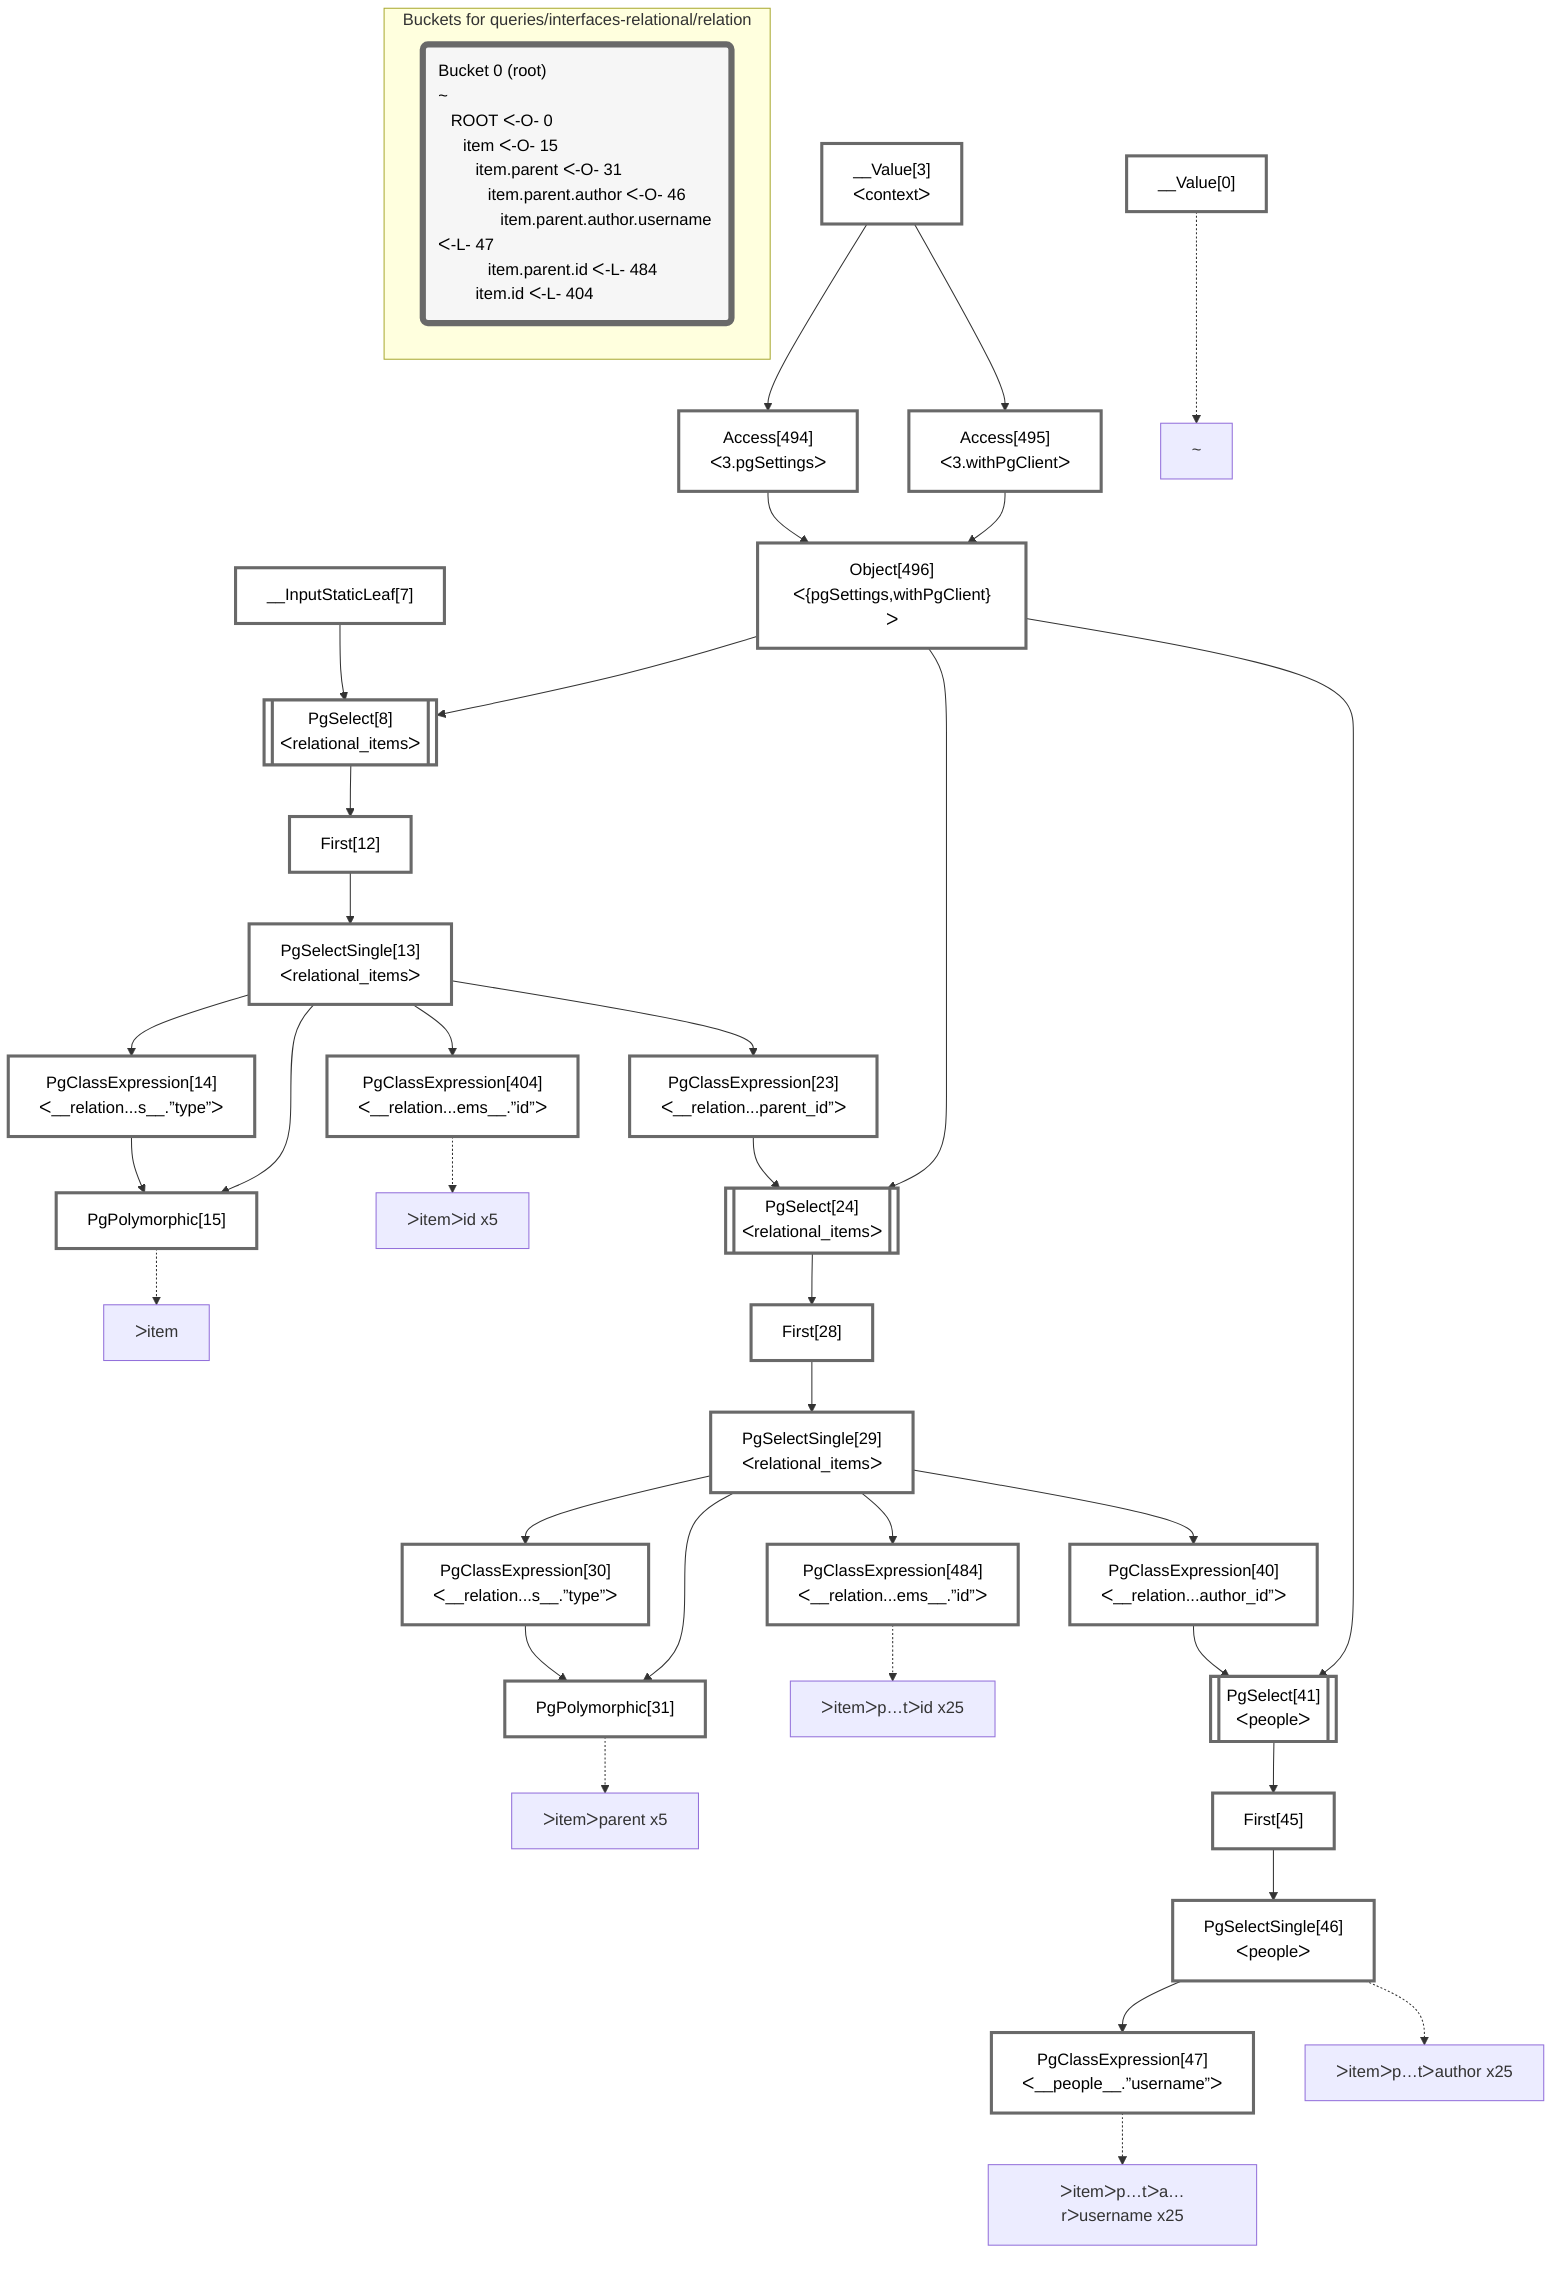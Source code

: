graph TD
    classDef path fill:#eee,stroke:#000,color:#000
    classDef plan fill:#fff,stroke-width:3px,color:#000
    classDef itemplan fill:#fff,stroke-width:6px,color:#000
    classDef sideeffectplan fill:#f00,stroke-width:6px,color:#000
    classDef bucket fill:#f6f6f6,color:#000,stroke-width:6px,text-align:left


    %% define plans
    __Value0["__Value[0]"]:::plan
    __Value3["__Value[3]<br />ᐸcontextᐳ"]:::plan
    __InputStaticLeaf7["__InputStaticLeaf[7]"]:::plan
    Access494["Access[494]<br />ᐸ3.pgSettingsᐳ"]:::plan
    Access495["Access[495]<br />ᐸ3.withPgClientᐳ"]:::plan
    Object496["Object[496]<br />ᐸ{pgSettings,withPgClient}ᐳ"]:::plan
    PgSelect8[["PgSelect[8]<br />ᐸrelational_itemsᐳ"]]:::plan
    First12["First[12]"]:::plan
    PgSelectSingle13["PgSelectSingle[13]<br />ᐸrelational_itemsᐳ"]:::plan
    PgClassExpression14["PgClassExpression[14]<br />ᐸ__relation...s__.”type”ᐳ"]:::plan
    PgPolymorphic15["PgPolymorphic[15]"]:::plan
    PgClassExpression404["PgClassExpression[404]<br />ᐸ__relation...ems__.”id”ᐳ"]:::plan
    PgClassExpression23["PgClassExpression[23]<br />ᐸ__relation...parent_id”ᐳ"]:::plan
    PgSelect24[["PgSelect[24]<br />ᐸrelational_itemsᐳ"]]:::plan
    First28["First[28]"]:::plan
    PgSelectSingle29["PgSelectSingle[29]<br />ᐸrelational_itemsᐳ"]:::plan
    PgClassExpression30["PgClassExpression[30]<br />ᐸ__relation...s__.”type”ᐳ"]:::plan
    PgPolymorphic31["PgPolymorphic[31]"]:::plan
    PgClassExpression484["PgClassExpression[484]<br />ᐸ__relation...ems__.”id”ᐳ"]:::plan
    PgClassExpression40["PgClassExpression[40]<br />ᐸ__relation...author_id”ᐳ"]:::plan
    PgSelect41[["PgSelect[41]<br />ᐸpeopleᐳ"]]:::plan
    First45["First[45]"]:::plan
    PgSelectSingle46["PgSelectSingle[46]<br />ᐸpeopleᐳ"]:::plan
    PgClassExpression47["PgClassExpression[47]<br />ᐸ__people__.”username”ᐳ"]:::plan

    %% plan dependencies
    __Value3 --> Access494
    __Value3 --> Access495
    Access494 & Access495 --> Object496
    Object496 & __InputStaticLeaf7 --> PgSelect8
    PgSelect8 --> First12
    First12 --> PgSelectSingle13
    PgSelectSingle13 --> PgClassExpression14
    PgSelectSingle13 & PgClassExpression14 --> PgPolymorphic15
    PgSelectSingle13 --> PgClassExpression404
    PgSelectSingle13 --> PgClassExpression23
    Object496 & PgClassExpression23 --> PgSelect24
    PgSelect24 --> First28
    First28 --> PgSelectSingle29
    PgSelectSingle29 --> PgClassExpression30
    PgSelectSingle29 & PgClassExpression30 --> PgPolymorphic31
    PgSelectSingle29 --> PgClassExpression484
    PgSelectSingle29 --> PgClassExpression40
    Object496 & PgClassExpression40 --> PgSelect41
    PgSelect41 --> First45
    First45 --> PgSelectSingle46
    PgSelectSingle46 --> PgClassExpression47

    %% plan-to-path relationships
    P0["~"]
    __Value0 -.-> P0
    P15["ᐳitem"]
    PgPolymorphic15 -.-> P15
    P31["ᐳitemᐳparent x5"]
    PgPolymorphic31 -.-> P31
    P46["ᐳitemᐳp…tᐳauthor x25"]
    PgSelectSingle46 -.-> P46
    P47["ᐳitemᐳp…tᐳa…rᐳusername x25"]
    PgClassExpression47 -.-> P47
    P404["ᐳitemᐳid x5"]
    PgClassExpression404 -.-> P404
    P484["ᐳitemᐳp…tᐳid x25"]
    PgClassExpression484 -.-> P484

    subgraph "Buckets for queries/interfaces-relational/relation"
    Bucket0("Bucket 0 (root)<br />~<br />⠀ROOT ᐸ-O- 0<br />⠀⠀item ᐸ-O- 15<br />⠀⠀⠀item.parent ᐸ-O- 31<br />⠀⠀⠀⠀item.parent.author ᐸ-O- 46<br />⠀⠀⠀⠀⠀item.parent.author.username ᐸ-L- 47<br />⠀⠀⠀⠀item.parent.id ᐸ-L- 484<br />⠀⠀⠀item.id ᐸ-L- 404"):::bucket
    classDef bucket0 stroke:#696969
    class Bucket0,__Value0,__Value3,__InputStaticLeaf7,PgSelect8,First12,PgSelectSingle13,PgClassExpression14,PgPolymorphic15,PgClassExpression23,PgSelect24,First28,PgSelectSingle29,PgClassExpression30,PgPolymorphic31,PgClassExpression40,PgSelect41,First45,PgSelectSingle46,PgClassExpression47,PgClassExpression404,PgClassExpression484,Access494,Access495,Object496 bucket0
    end